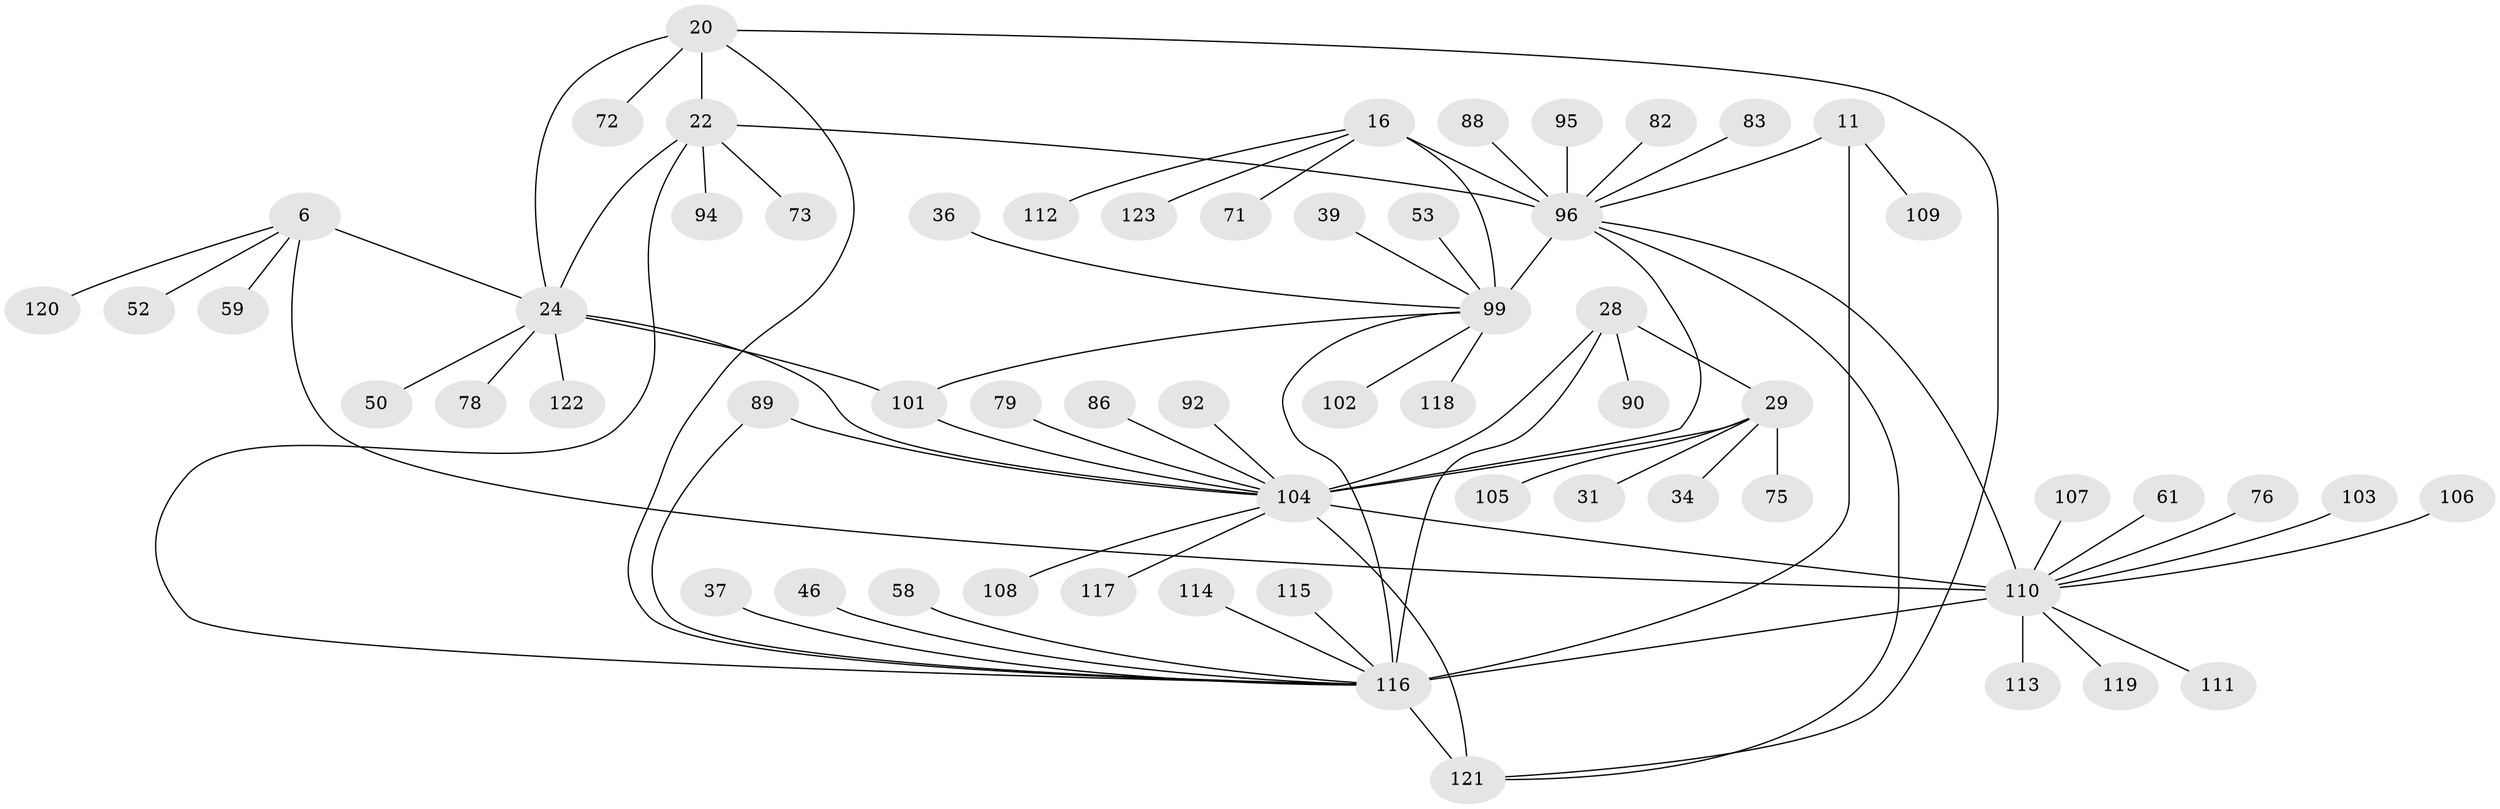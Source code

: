 // original degree distribution, {9: 0.016260162601626018, 6: 0.06504065040650407, 11: 0.024390243902439025, 8: 0.08130081300813008, 7: 0.016260162601626018, 12: 0.016260162601626018, 5: 0.008130081300813009, 10: 0.016260162601626018, 15: 0.008130081300813009, 1: 0.4959349593495935, 2: 0.17073170731707318, 3: 0.08130081300813008}
// Generated by graph-tools (version 1.1) at 2025/55/03/09/25 04:55:00]
// undirected, 61 vertices, 77 edges
graph export_dot {
graph [start="1"]
  node [color=gray90,style=filled];
  6 [super="+2"];
  11 [super="+9"];
  16 [super="+14"];
  20 [super="+19"];
  22 [super="+21"];
  24 [super="+23"];
  28 [super="+25"];
  29 [super="+26"];
  31;
  34;
  36;
  37;
  39;
  46;
  50;
  52;
  53;
  58;
  59;
  61;
  71;
  72;
  73 [super="+67+70"];
  75;
  76;
  78;
  79;
  82;
  83;
  86;
  88;
  89 [super="+81"];
  90 [super="+57"];
  92;
  94;
  95 [super="+85"];
  96 [super="+91+77+17+33+49+51+56"];
  99 [super="+18"];
  101 [super="+38+98+93"];
  102;
  103;
  104 [super="+35+30+47"];
  105 [super="+74"];
  106 [super="+45"];
  107;
  108;
  109;
  110 [super="+69+5+4+32+41+48+54+60"];
  111;
  112;
  113;
  114;
  115;
  116 [super="+100"];
  117 [super="+44"];
  118;
  119;
  120;
  121 [super="+68+66+97"];
  122;
  123 [super="+40"];
  6 -- 24;
  6 -- 59;
  6 -- 120;
  6 -- 52;
  6 -- 110 [weight=8];
  11 -- 109;
  11 -- 96;
  11 -- 116 [weight=8];
  16 -- 71;
  16 -- 112;
  16 -- 123;
  16 -- 96 [weight=4];
  16 -- 99 [weight=4];
  20 -- 22 [weight=4];
  20 -- 24 [weight=4];
  20 -- 72;
  20 -- 121;
  20 -- 116;
  22 -- 24 [weight=4];
  22 -- 116 [weight=2];
  22 -- 94;
  22 -- 73;
  22 -- 96 [weight=2];
  24 -- 50;
  24 -- 122;
  24 -- 78;
  24 -- 101;
  24 -- 104;
  28 -- 29 [weight=4];
  28 -- 90;
  28 -- 116;
  28 -- 104 [weight=4];
  29 -- 34;
  29 -- 75;
  29 -- 31;
  29 -- 105;
  29 -- 104 [weight=4];
  36 -- 99;
  37 -- 116;
  39 -- 99;
  46 -- 116;
  53 -- 99;
  58 -- 116;
  61 -- 110;
  76 -- 110;
  79 -- 104;
  82 -- 96;
  83 -- 96;
  86 -- 104;
  88 -- 96;
  89 -- 116;
  89 -- 104;
  92 -- 104;
  95 -- 96;
  96 -- 110;
  96 -- 121;
  96 -- 99 [weight=5];
  96 -- 104;
  99 -- 102;
  99 -- 101;
  99 -- 118;
  99 -- 116 [weight=2];
  101 -- 104 [weight=2];
  103 -- 110;
  104 -- 121 [weight=3];
  104 -- 108;
  104 -- 110 [weight=2];
  104 -- 117;
  106 -- 110;
  107 -- 110;
  110 -- 111;
  110 -- 113;
  110 -- 119;
  110 -- 116 [weight=2];
  114 -- 116;
  115 -- 116;
  116 -- 121;
}
